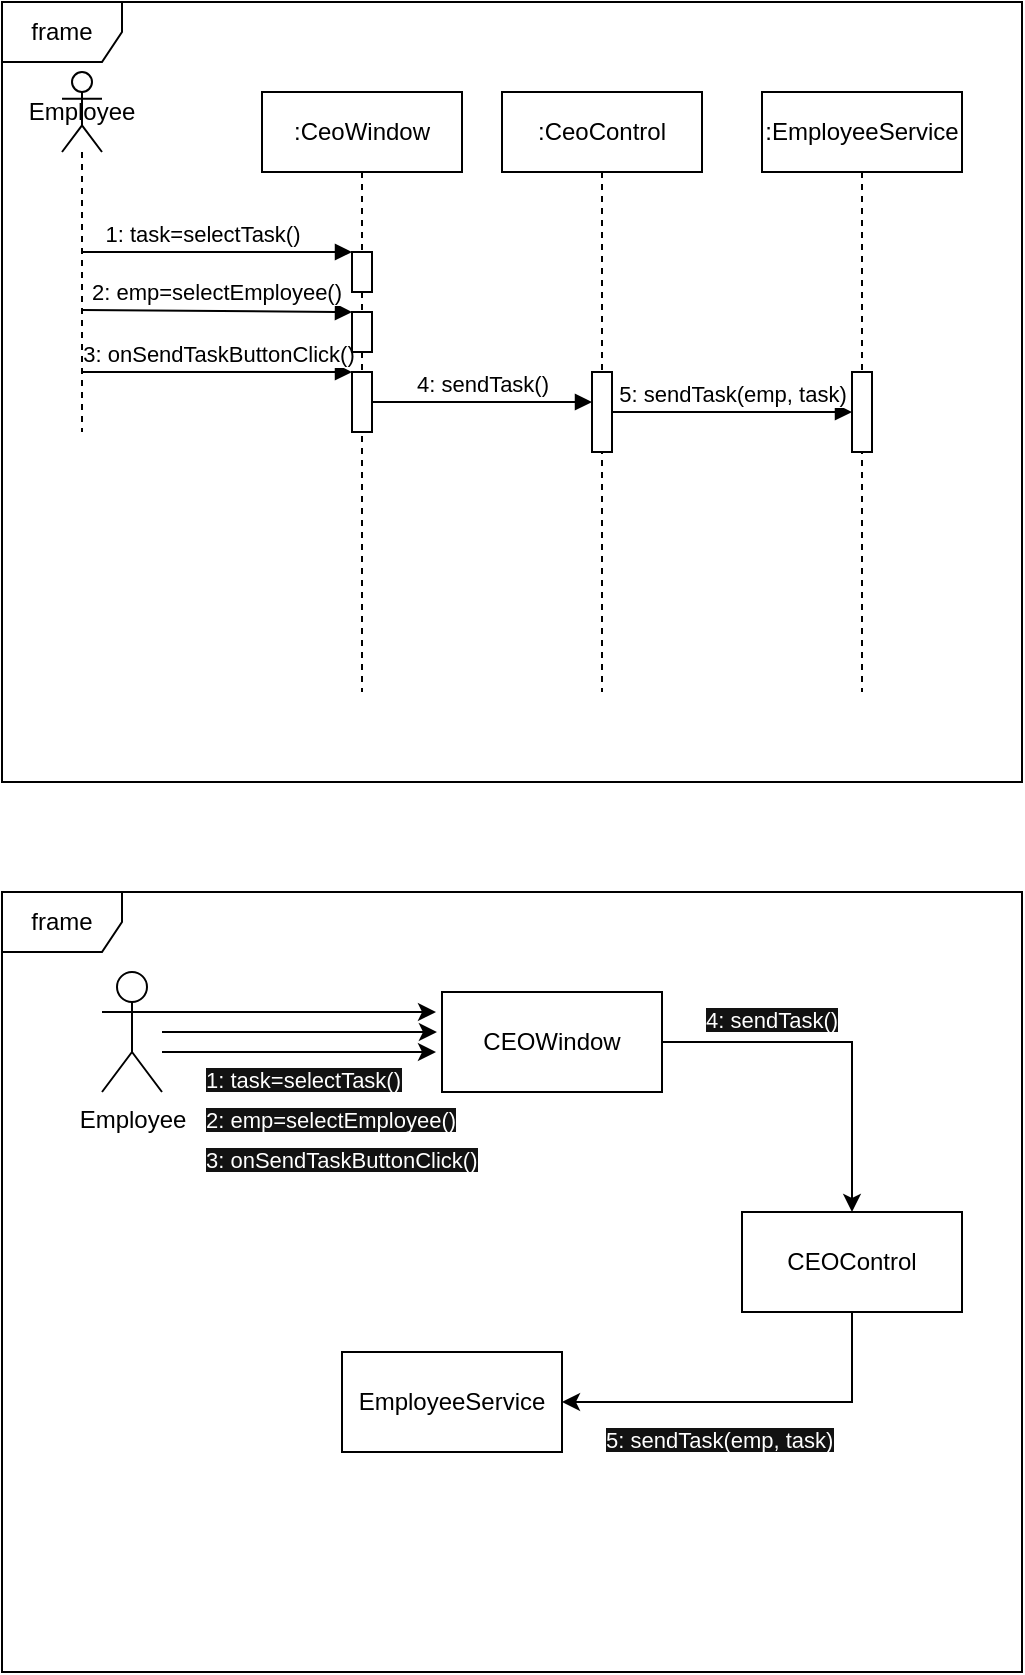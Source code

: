 <mxfile version="27.0.5">
  <diagram id="C5RBs43oDa-KdzZeNtuy" name="Page-1">
    <mxGraphModel dx="2165" dy="861" grid="1" gridSize="10" guides="1" tooltips="1" connect="1" arrows="1" fold="1" page="1" pageScale="1" pageWidth="827" pageHeight="1169" math="0" shadow="0">
      <root>
        <mxCell id="WIyWlLk6GJQsqaUBKTNV-0" />
        <mxCell id="WIyWlLk6GJQsqaUBKTNV-1" parent="WIyWlLk6GJQsqaUBKTNV-0" />
        <mxCell id="wZf27ZP8mRITOaO82XLp-6" value="Employee" style="shape=umlLifeline;perimeter=lifelinePerimeter;whiteSpace=wrap;html=1;container=1;dropTarget=0;collapsible=0;recursiveResize=0;outlineConnect=0;portConstraint=eastwest;newEdgeStyle={&quot;curved&quot;:0,&quot;rounded&quot;:0};participant=umlActor;size=40;" parent="WIyWlLk6GJQsqaUBKTNV-1" vertex="1">
          <mxGeometry x="-40" y="40" width="20" height="180" as="geometry" />
        </mxCell>
        <mxCell id="wZf27ZP8mRITOaO82XLp-12" value="frame" style="shape=umlFrame;whiteSpace=wrap;html=1;pointerEvents=0;" parent="WIyWlLk6GJQsqaUBKTNV-1" vertex="1">
          <mxGeometry x="-70" y="5" width="510" height="390" as="geometry" />
        </mxCell>
        <mxCell id="wZf27ZP8mRITOaO82XLp-18" value="2: emp=selectEmployee()" style="html=1;verticalAlign=bottom;endArrow=block;curved=0;rounded=0;" parent="WIyWlLk6GJQsqaUBKTNV-1" target="wZf27ZP8mRITOaO82XLp-30" edge="1">
          <mxGeometry width="80" relative="1" as="geometry">
            <mxPoint x="-30" y="159" as="sourcePoint" />
            <mxPoint x="140" y="159" as="targetPoint" />
          </mxGeometry>
        </mxCell>
        <mxCell id="wZf27ZP8mRITOaO82XLp-20" value="3: onSendTaskButtonClick()" style="html=1;verticalAlign=bottom;endArrow=block;curved=0;rounded=0;" parent="WIyWlLk6GJQsqaUBKTNV-1" target="wZf27ZP8mRITOaO82XLp-31" edge="1">
          <mxGeometry width="80" relative="1" as="geometry">
            <mxPoint x="-30" y="190" as="sourcePoint" />
            <mxPoint x="140.0" y="190" as="targetPoint" />
          </mxGeometry>
        </mxCell>
        <mxCell id="wZf27ZP8mRITOaO82XLp-22" value="4: sendTask()" style="html=1;verticalAlign=bottom;endArrow=block;curved=0;rounded=0;" parent="WIyWlLk6GJQsqaUBKTNV-1" source="wZf27ZP8mRITOaO82XLp-31" target="wZf27ZP8mRITOaO82XLp-23" edge="1">
          <mxGeometry width="80" relative="1" as="geometry">
            <mxPoint x="150" y="200" as="sourcePoint" />
            <mxPoint x="220" y="210" as="targetPoint" />
          </mxGeometry>
        </mxCell>
        <mxCell id="wZf27ZP8mRITOaO82XLp-24" value=":CeoWindow" style="shape=umlLifeline;perimeter=lifelinePerimeter;whiteSpace=wrap;html=1;container=1;dropTarget=0;collapsible=0;recursiveResize=0;outlineConnect=0;portConstraint=eastwest;newEdgeStyle={&quot;curved&quot;:0,&quot;rounded&quot;:0};" parent="WIyWlLk6GJQsqaUBKTNV-1" vertex="1">
          <mxGeometry x="60" y="50" width="100" height="300" as="geometry" />
        </mxCell>
        <mxCell id="wZf27ZP8mRITOaO82XLp-29" value="" style="html=1;points=[[0,0,0,0,5],[0,1,0,0,-5],[1,0,0,0,5],[1,1,0,0,-5]];perimeter=orthogonalPerimeter;outlineConnect=0;targetShapes=umlLifeline;portConstraint=eastwest;newEdgeStyle={&quot;curved&quot;:0,&quot;rounded&quot;:0};" parent="wZf27ZP8mRITOaO82XLp-24" vertex="1">
          <mxGeometry x="45" y="80" width="10" height="20" as="geometry" />
        </mxCell>
        <mxCell id="wZf27ZP8mRITOaO82XLp-27" value="1: task=selectTask()" style="html=1;verticalAlign=bottom;endArrow=block;curved=0;rounded=0;" parent="wZf27ZP8mRITOaO82XLp-24" source="wZf27ZP8mRITOaO82XLp-29" target="wZf27ZP8mRITOaO82XLp-24" edge="1">
          <mxGeometry y="81" width="80" relative="1" as="geometry">
            <mxPoint x="-120" y="90" as="sourcePoint" />
            <mxPoint x="-40" y="90" as="targetPoint" />
            <mxPoint x="-80" y="-10" as="offset" />
          </mxGeometry>
        </mxCell>
        <mxCell id="wZf27ZP8mRITOaO82XLp-30" value="" style="html=1;points=[[0,0,0,0,5],[0,1,0,0,-5],[1,0,0,0,5],[1,1,0,0,-5]];perimeter=orthogonalPerimeter;outlineConnect=0;targetShapes=umlLifeline;portConstraint=eastwest;newEdgeStyle={&quot;curved&quot;:0,&quot;rounded&quot;:0};" parent="wZf27ZP8mRITOaO82XLp-24" vertex="1">
          <mxGeometry x="45" y="110" width="10" height="20" as="geometry" />
        </mxCell>
        <mxCell id="wZf27ZP8mRITOaO82XLp-31" value="" style="html=1;points=[[0,0,0,0,5],[0,1,0,0,-5],[1,0,0,0,5],[1,1,0,0,-5]];perimeter=orthogonalPerimeter;outlineConnect=0;targetShapes=umlLifeline;portConstraint=eastwest;newEdgeStyle={&quot;curved&quot;:0,&quot;rounded&quot;:0};" parent="wZf27ZP8mRITOaO82XLp-24" vertex="1">
          <mxGeometry x="45" y="140" width="10" height="30" as="geometry" />
        </mxCell>
        <mxCell id="wZf27ZP8mRITOaO82XLp-28" value="" style="html=1;verticalAlign=bottom;endArrow=block;curved=0;rounded=0;" parent="WIyWlLk6GJQsqaUBKTNV-1" target="wZf27ZP8mRITOaO82XLp-29" edge="1">
          <mxGeometry width="80" relative="1" as="geometry">
            <mxPoint x="-30" y="130" as="sourcePoint" />
            <mxPoint x="140" y="130" as="targetPoint" />
          </mxGeometry>
        </mxCell>
        <mxCell id="wZf27ZP8mRITOaO82XLp-32" value=":CeoControl" style="shape=umlLifeline;perimeter=lifelinePerimeter;whiteSpace=wrap;html=1;container=1;dropTarget=0;collapsible=0;recursiveResize=0;outlineConnect=0;portConstraint=eastwest;newEdgeStyle={&quot;curved&quot;:0,&quot;rounded&quot;:0};" parent="WIyWlLk6GJQsqaUBKTNV-1" vertex="1">
          <mxGeometry x="180" y="50" width="100" height="300" as="geometry" />
        </mxCell>
        <mxCell id="wZf27ZP8mRITOaO82XLp-23" value="" style="html=1;points=[[0,0,0,0,5],[0,1,0,0,-5],[1,0,0,0,5],[1,1,0,0,-5]];perimeter=orthogonalPerimeter;outlineConnect=0;targetShapes=umlLifeline;portConstraint=eastwest;newEdgeStyle={&quot;curved&quot;:0,&quot;rounded&quot;:0};" parent="wZf27ZP8mRITOaO82XLp-32" vertex="1">
          <mxGeometry x="45" y="140" width="10" height="40" as="geometry" />
        </mxCell>
        <mxCell id="wZf27ZP8mRITOaO82XLp-35" value=":EmployeeService" style="shape=umlLifeline;whiteSpace=wrap;html=1;container=1;dropTarget=0;collapsible=0;recursiveResize=0;outlineConnect=0;portConstraint=eastwest;newEdgeStyle={&quot;curved&quot;:0,&quot;rounded&quot;:0};points=[[0,0,0,0,5],[0,1,0,0,-5],[1,0,0,0,5],[1,1,0,0,-5]];perimeter=rectanglePerimeter;targetShapes=umlLifeline;participant=label;" parent="WIyWlLk6GJQsqaUBKTNV-1" vertex="1">
          <mxGeometry x="310" y="50" width="100" height="300" as="geometry" />
        </mxCell>
        <mxCell id="wZf27ZP8mRITOaO82XLp-37" value="" style="html=1;points=[[0,0,0,0,5],[0,1,0,0,-5],[1,0,0,0,5],[1,1,0,0,-5]];perimeter=orthogonalPerimeter;outlineConnect=0;targetShapes=umlLifeline;portConstraint=eastwest;newEdgeStyle={&quot;curved&quot;:0,&quot;rounded&quot;:0};" parent="wZf27ZP8mRITOaO82XLp-35" vertex="1">
          <mxGeometry x="45" y="140" width="10" height="40" as="geometry" />
        </mxCell>
        <mxCell id="wZf27ZP8mRITOaO82XLp-38" value="5: sendTask(emp, task)" style="html=1;verticalAlign=bottom;endArrow=block;curved=0;rounded=0;" parent="WIyWlLk6GJQsqaUBKTNV-1" source="wZf27ZP8mRITOaO82XLp-23" target="wZf27ZP8mRITOaO82XLp-37" edge="1">
          <mxGeometry width="80" relative="1" as="geometry">
            <mxPoint x="250.0" y="219.66" as="sourcePoint" />
            <mxPoint x="340" y="220" as="targetPoint" />
            <Array as="points">
              <mxPoint x="300" y="210" />
            </Array>
          </mxGeometry>
        </mxCell>
        <mxCell id="S9dLjvkBJGlYiL_u9B-5-0" value="frame" style="shape=umlFrame;whiteSpace=wrap;html=1;pointerEvents=0;" vertex="1" parent="WIyWlLk6GJQsqaUBKTNV-1">
          <mxGeometry x="-70" y="450" width="510" height="390" as="geometry" />
        </mxCell>
        <mxCell id="S9dLjvkBJGlYiL_u9B-5-1" value="Employee&lt;div&gt;&lt;br&gt;&lt;/div&gt;" style="shape=umlActor;verticalLabelPosition=bottom;verticalAlign=top;html=1;" vertex="1" parent="WIyWlLk6GJQsqaUBKTNV-1">
          <mxGeometry x="-20" y="490" width="30" height="60" as="geometry" />
        </mxCell>
        <mxCell id="S9dLjvkBJGlYiL_u9B-5-10" style="edgeStyle=orthogonalEdgeStyle;rounded=0;orthogonalLoop=1;jettySize=auto;html=1;entryX=0.5;entryY=0;entryDx=0;entryDy=0;" edge="1" parent="WIyWlLk6GJQsqaUBKTNV-1" source="S9dLjvkBJGlYiL_u9B-5-2" target="S9dLjvkBJGlYiL_u9B-5-9">
          <mxGeometry relative="1" as="geometry" />
        </mxCell>
        <mxCell id="S9dLjvkBJGlYiL_u9B-5-2" value="CEOWindow" style="html=1;whiteSpace=wrap;" vertex="1" parent="WIyWlLk6GJQsqaUBKTNV-1">
          <mxGeometry x="150" y="500" width="110" height="50" as="geometry" />
        </mxCell>
        <mxCell id="S9dLjvkBJGlYiL_u9B-5-3" style="edgeStyle=orthogonalEdgeStyle;rounded=0;orthogonalLoop=1;jettySize=auto;html=1;entryX=-0.023;entryY=0.4;entryDx=0;entryDy=0;entryPerimeter=0;" edge="1" parent="WIyWlLk6GJQsqaUBKTNV-1" source="S9dLjvkBJGlYiL_u9B-5-1" target="S9dLjvkBJGlYiL_u9B-5-2">
          <mxGeometry relative="1" as="geometry" />
        </mxCell>
        <mxCell id="S9dLjvkBJGlYiL_u9B-5-4" style="edgeStyle=orthogonalEdgeStyle;rounded=0;orthogonalLoop=1;jettySize=auto;html=1;entryX=-0.023;entryY=0.4;entryDx=0;entryDy=0;entryPerimeter=0;" edge="1" parent="WIyWlLk6GJQsqaUBKTNV-1">
          <mxGeometry relative="1" as="geometry">
            <mxPoint x="10" y="530" as="sourcePoint" />
            <mxPoint x="147" y="530" as="targetPoint" />
          </mxGeometry>
        </mxCell>
        <mxCell id="S9dLjvkBJGlYiL_u9B-5-5" style="edgeStyle=orthogonalEdgeStyle;rounded=0;orthogonalLoop=1;jettySize=auto;html=1;entryX=-0.023;entryY=0.4;entryDx=0;entryDy=0;entryPerimeter=0;" edge="1" parent="WIyWlLk6GJQsqaUBKTNV-1">
          <mxGeometry relative="1" as="geometry">
            <mxPoint x="10" y="510" as="sourcePoint" />
            <mxPoint x="147" y="510" as="targetPoint" />
          </mxGeometry>
        </mxCell>
        <mxCell id="S9dLjvkBJGlYiL_u9B-5-6" value="&lt;span style=&quot;caret-color: rgb(255, 255, 255); color: rgb(255, 255, 255); font-family: Helvetica; font-size: 11px; font-style: normal; font-variant-caps: normal; font-weight: 400; letter-spacing: normal; orphans: auto; text-align: center; text-indent: 0px; text-transform: none; white-space: nowrap; widows: auto; word-spacing: 0px; -webkit-text-stroke-width: 0px; background-color: rgb(18, 18, 18); text-decoration: none; display: inline !important; float: none;&quot;&gt;1: task=selectTask()&lt;/span&gt;" style="text;whiteSpace=wrap;html=1;" vertex="1" parent="WIyWlLk6GJQsqaUBKTNV-1">
          <mxGeometry x="30" y="530" width="110" height="30" as="geometry" />
        </mxCell>
        <mxCell id="S9dLjvkBJGlYiL_u9B-5-7" value="&lt;span style=&quot;caret-color: rgb(255, 255, 255); color: rgb(255, 255, 255); font-family: Helvetica; font-size: 11px; font-style: normal; font-variant-caps: normal; font-weight: 400; letter-spacing: normal; orphans: auto; text-align: center; text-indent: 0px; text-transform: none; white-space: nowrap; widows: auto; word-spacing: 0px; -webkit-text-stroke-width: 0px; background-color: rgb(18, 18, 18); text-decoration: none; display: inline !important; float: none;&quot;&gt;2: emp=selectEmployee()&lt;/span&gt;" style="text;whiteSpace=wrap;html=1;" vertex="1" parent="WIyWlLk6GJQsqaUBKTNV-1">
          <mxGeometry x="30" y="550" width="160" height="40" as="geometry" />
        </mxCell>
        <mxCell id="S9dLjvkBJGlYiL_u9B-5-8" value="&lt;span style=&quot;caret-color: rgb(255, 255, 255); color: rgb(255, 255, 255); font-family: Helvetica; font-size: 11px; font-style: normal; font-variant-caps: normal; font-weight: 400; letter-spacing: normal; orphans: auto; text-align: center; text-indent: 0px; text-transform: none; white-space: nowrap; widows: auto; word-spacing: 0px; -webkit-text-stroke-width: 0px; background-color: rgb(18, 18, 18); text-decoration: none; display: inline !important; float: none;&quot;&gt;3: onSendTaskButtonClick()&lt;/span&gt;" style="text;whiteSpace=wrap;html=1;" vertex="1" parent="WIyWlLk6GJQsqaUBKTNV-1">
          <mxGeometry x="30" y="570" width="170" height="40" as="geometry" />
        </mxCell>
        <mxCell id="S9dLjvkBJGlYiL_u9B-5-14" style="edgeStyle=orthogonalEdgeStyle;rounded=0;orthogonalLoop=1;jettySize=auto;html=1;entryX=1;entryY=0.5;entryDx=0;entryDy=0;exitX=0.5;exitY=1;exitDx=0;exitDy=0;" edge="1" parent="WIyWlLk6GJQsqaUBKTNV-1" source="S9dLjvkBJGlYiL_u9B-5-9" target="S9dLjvkBJGlYiL_u9B-5-12">
          <mxGeometry relative="1" as="geometry">
            <mxPoint x="370" y="700" as="sourcePoint" />
            <mxPoint x="280" y="770" as="targetPoint" />
          </mxGeometry>
        </mxCell>
        <mxCell id="S9dLjvkBJGlYiL_u9B-5-9" value="CEOControl" style="html=1;whiteSpace=wrap;" vertex="1" parent="WIyWlLk6GJQsqaUBKTNV-1">
          <mxGeometry x="300" y="610" width="110" height="50" as="geometry" />
        </mxCell>
        <mxCell id="S9dLjvkBJGlYiL_u9B-5-11" value="&lt;span style=&quot;caret-color: rgb(255, 255, 255); color: rgb(255, 255, 255); font-family: Helvetica; font-size: 11px; font-style: normal; font-variant-caps: normal; font-weight: 400; letter-spacing: normal; orphans: auto; text-align: center; text-indent: 0px; text-transform: none; white-space: nowrap; widows: auto; word-spacing: 0px; -webkit-text-stroke-width: 0px; background-color: rgb(18, 18, 18); text-decoration: none; display: inline !important; float: none;&quot;&gt;4: sendTask()&lt;/span&gt;" style="text;whiteSpace=wrap;html=1;" vertex="1" parent="WIyWlLk6GJQsqaUBKTNV-1">
          <mxGeometry x="280" y="500" width="100" height="40" as="geometry" />
        </mxCell>
        <mxCell id="S9dLjvkBJGlYiL_u9B-5-12" value="EmployeeService" style="html=1;whiteSpace=wrap;" vertex="1" parent="WIyWlLk6GJQsqaUBKTNV-1">
          <mxGeometry x="100" y="680" width="110" height="50" as="geometry" />
        </mxCell>
        <mxCell id="S9dLjvkBJGlYiL_u9B-5-15" value="&lt;span style=&quot;caret-color: rgb(255, 255, 255); color: rgb(255, 255, 255); font-family: Helvetica; font-size: 11px; font-style: normal; font-variant-caps: normal; font-weight: 400; letter-spacing: normal; orphans: auto; text-align: center; text-indent: 0px; text-transform: none; white-space: nowrap; widows: auto; word-spacing: 0px; -webkit-text-stroke-width: 0px; background-color: rgb(18, 18, 18); text-decoration: none; display: inline !important; float: none;&quot;&gt;5: sendTask(emp, task)&lt;/span&gt;" style="text;whiteSpace=wrap;html=1;" vertex="1" parent="WIyWlLk6GJQsqaUBKTNV-1">
          <mxGeometry x="230" y="710" width="150" height="40" as="geometry" />
        </mxCell>
      </root>
    </mxGraphModel>
  </diagram>
</mxfile>
